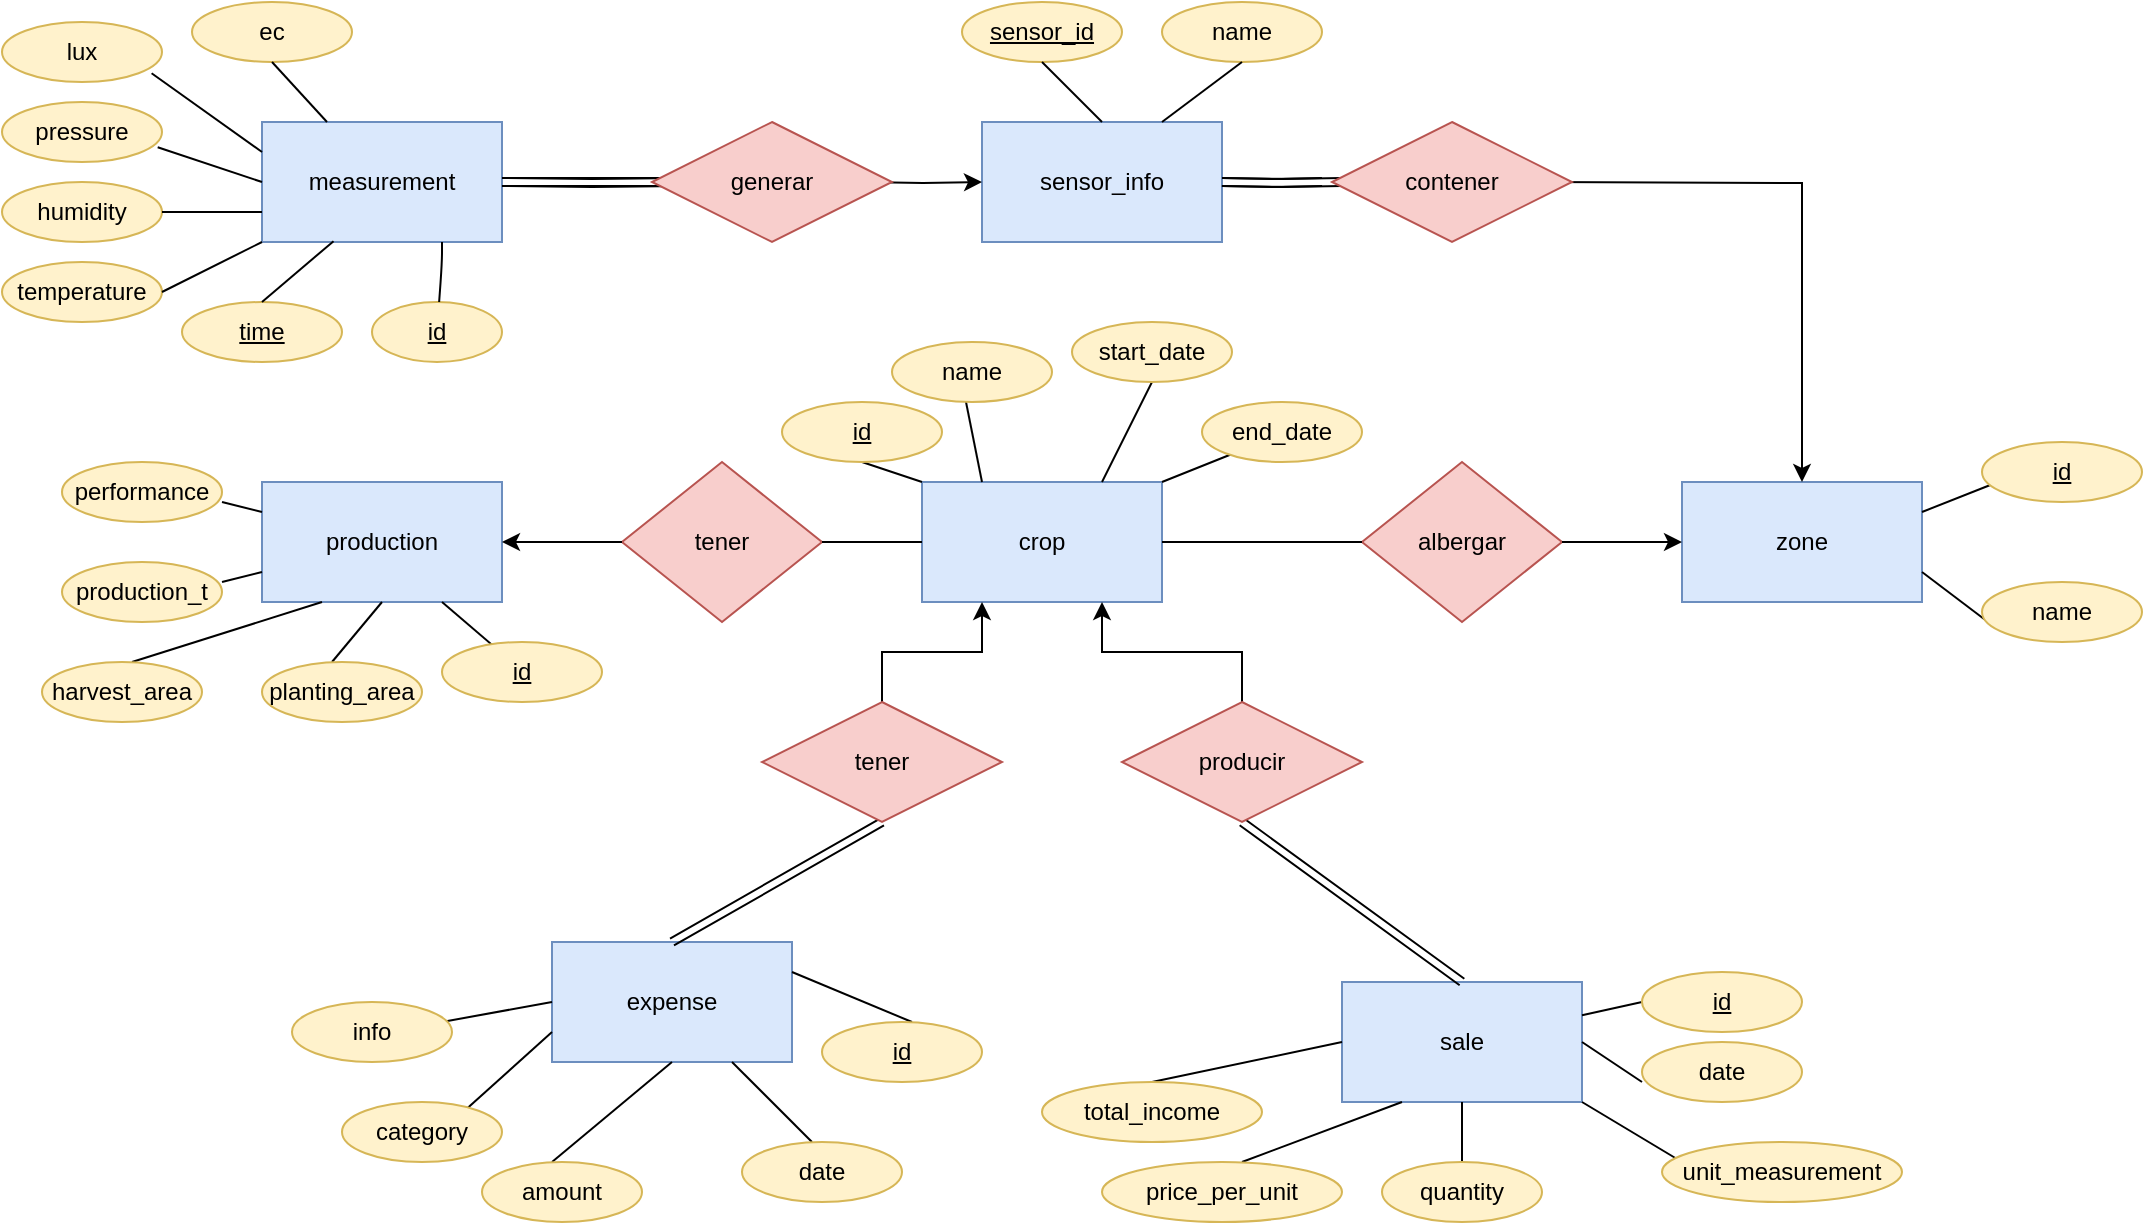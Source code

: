 <mxfile version="14.6.6" type="github">
  <diagram id="R2lEEEUBdFMjLlhIrx00" name="Page-1">
    <mxGraphModel dx="2372" dy="868" grid="1" gridSize="10" guides="1" tooltips="1" connect="1" arrows="1" fold="1" page="1" pageScale="1" pageWidth="850" pageHeight="1100" math="0" shadow="0" extFonts="Permanent Marker^https://fonts.googleapis.com/css?family=Permanent+Marker">
      <root>
        <mxCell id="0" />
        <mxCell id="1" parent="0" />
        <mxCell id="RUyyoqWlrWbae8FdcPIF-3" value="measurement" style="rounded=0;whiteSpace=wrap;html=1;fillColor=#dae8fc;strokeColor=#6c8ebf;" parent="1" vertex="1">
          <mxGeometry x="30" y="70" width="120" height="60" as="geometry" />
        </mxCell>
        <mxCell id="RUyyoqWlrWbae8FdcPIF-4" value="sensor_info" style="rounded=0;whiteSpace=wrap;html=1;fillColor=#dae8fc;strokeColor=#6c8ebf;" parent="1" vertex="1">
          <mxGeometry x="390" y="70" width="120" height="60" as="geometry" />
        </mxCell>
        <mxCell id="RUyyoqWlrWbae8FdcPIF-5" value="tener" style="rhombus;whiteSpace=wrap;html=1;fillColor=#f8cecc;strokeColor=#b85450;" parent="1" vertex="1">
          <mxGeometry x="210" y="240" width="100" height="80" as="geometry" />
        </mxCell>
        <mxCell id="RUyyoqWlrWbae8FdcPIF-138" value="" style="edgeStyle=orthogonalEdgeStyle;shape=link;rounded=0;orthogonalLoop=1;jettySize=auto;html=1;" parent="1" target="RUyyoqWlrWbae8FdcPIF-4" edge="1">
          <mxGeometry relative="1" as="geometry">
            <mxPoint x="570" y="100" as="sourcePoint" />
          </mxGeometry>
        </mxCell>
        <mxCell id="RUyyoqWlrWbae8FdcPIF-7" value="zone" style="rounded=0;whiteSpace=wrap;html=1;fillColor=#dae8fc;strokeColor=#6c8ebf;" parent="1" vertex="1">
          <mxGeometry x="740" y="250" width="120" height="60" as="geometry" />
        </mxCell>
        <mxCell id="RUyyoqWlrWbae8FdcPIF-8" value="sale" style="rounded=0;whiteSpace=wrap;html=1;fillColor=#dae8fc;strokeColor=#6c8ebf;" parent="1" vertex="1">
          <mxGeometry x="570" y="500" width="120" height="60" as="geometry" />
        </mxCell>
        <mxCell id="RUyyoqWlrWbae8FdcPIF-10" value="expense" style="rounded=0;whiteSpace=wrap;html=1;fillColor=#dae8fc;strokeColor=#6c8ebf;" parent="1" vertex="1">
          <mxGeometry x="175" y="480" width="120" height="60" as="geometry" />
        </mxCell>
        <mxCell id="RUyyoqWlrWbae8FdcPIF-11" value="production" style="rounded=0;whiteSpace=wrap;html=1;fillColor=#dae8fc;strokeColor=#6c8ebf;" parent="1" vertex="1">
          <mxGeometry x="30" y="250" width="120" height="60" as="geometry" />
        </mxCell>
        <mxCell id="RUyyoqWlrWbae8FdcPIF-12" value="albergar" style="rhombus;whiteSpace=wrap;html=1;fillColor=#f8cecc;strokeColor=#b85450;" parent="1" vertex="1">
          <mxGeometry x="580" y="240" width="100" height="80" as="geometry" />
        </mxCell>
        <mxCell id="RUyyoqWlrWbae8FdcPIF-9" value="crop" style="rounded=0;whiteSpace=wrap;html=1;fillColor=#dae8fc;strokeColor=#6c8ebf;" parent="1" vertex="1">
          <mxGeometry x="360" y="250" width="120" height="60" as="geometry" />
        </mxCell>
        <mxCell id="RUyyoqWlrWbae8FdcPIF-88" value="" style="endArrow=none;html=1;entryX=0;entryY=0;entryDx=0;entryDy=0;" parent="1" target="RUyyoqWlrWbae8FdcPIF-9" edge="1">
          <mxGeometry width="50" height="50" relative="1" as="geometry">
            <mxPoint x="330" y="240" as="sourcePoint" />
            <mxPoint x="330" y="180" as="targetPoint" />
          </mxGeometry>
        </mxCell>
        <mxCell id="RUyyoqWlrWbae8FdcPIF-89" value="" style="endArrow=none;html=1;entryX=0.25;entryY=0;entryDx=0;entryDy=0;exitX=0.5;exitY=1;exitDx=0;exitDy=0;" parent="1" target="RUyyoqWlrWbae8FdcPIF-9" edge="1">
          <mxGeometry width="50" height="50" relative="1" as="geometry">
            <mxPoint x="380" y="200" as="sourcePoint" />
            <mxPoint x="330" y="180" as="targetPoint" />
          </mxGeometry>
        </mxCell>
        <mxCell id="RUyyoqWlrWbae8FdcPIF-90" value="" style="endArrow=none;html=1;entryX=0.75;entryY=0;entryDx=0;entryDy=0;exitX=0.5;exitY=1;exitDx=0;exitDy=0;" parent="1" target="RUyyoqWlrWbae8FdcPIF-9" edge="1">
          <mxGeometry width="50" height="50" relative="1" as="geometry">
            <mxPoint x="475" y="200" as="sourcePoint" />
            <mxPoint x="330" y="180" as="targetPoint" />
          </mxGeometry>
        </mxCell>
        <mxCell id="RUyyoqWlrWbae8FdcPIF-91" value="" style="endArrow=none;html=1;entryX=1;entryY=0;entryDx=0;entryDy=0;exitX=0.5;exitY=1;exitDx=0;exitDy=0;" parent="1" target="RUyyoqWlrWbae8FdcPIF-9" edge="1">
          <mxGeometry width="50" height="50" relative="1" as="geometry">
            <mxPoint x="530" y="230" as="sourcePoint" />
            <mxPoint x="460" y="260" as="targetPoint" />
          </mxGeometry>
        </mxCell>
        <mxCell id="RUyyoqWlrWbae8FdcPIF-92" value="" style="endArrow=none;html=1;entryX=0;entryY=0.5;entryDx=0;entryDy=0;" parent="1" source="RUyyoqWlrWbae8FdcPIF-8" edge="1">
          <mxGeometry width="50" height="50" relative="1" as="geometry">
            <mxPoint x="690" y="500" as="sourcePoint" />
            <mxPoint x="720" y="510" as="targetPoint" />
          </mxGeometry>
        </mxCell>
        <mxCell id="RUyyoqWlrWbae8FdcPIF-93" value="" style="endArrow=none;html=1;entryX=0;entryY=0.5;entryDx=0;entryDy=0;exitX=1;exitY=0.5;exitDx=0;exitDy=0;" parent="1" source="RUyyoqWlrWbae8FdcPIF-8" edge="1">
          <mxGeometry width="50" height="50" relative="1" as="geometry">
            <mxPoint x="690" y="500" as="sourcePoint" />
            <mxPoint x="720" y="550" as="targetPoint" />
          </mxGeometry>
        </mxCell>
        <mxCell id="RUyyoqWlrWbae8FdcPIF-94" value="" style="endArrow=none;html=1;entryX=0.5;entryY=0;entryDx=0;entryDy=0;exitX=1;exitY=1;exitDx=0;exitDy=0;" parent="1" source="RUyyoqWlrWbae8FdcPIF-8" edge="1">
          <mxGeometry width="50" height="50" relative="1" as="geometry">
            <mxPoint x="690" y="500" as="sourcePoint" />
            <mxPoint x="740" y="590" as="targetPoint" />
          </mxGeometry>
        </mxCell>
        <mxCell id="RUyyoqWlrWbae8FdcPIF-95" value="" style="endArrow=none;html=1;entryX=0.5;entryY=0;entryDx=0;entryDy=0;exitX=0.5;exitY=1;exitDx=0;exitDy=0;" parent="1" source="RUyyoqWlrWbae8FdcPIF-8" edge="1">
          <mxGeometry width="50" height="50" relative="1" as="geometry">
            <mxPoint x="690" y="500" as="sourcePoint" />
            <mxPoint x="630" y="590" as="targetPoint" />
          </mxGeometry>
        </mxCell>
        <mxCell id="RUyyoqWlrWbae8FdcPIF-96" value="" style="endArrow=none;html=1;entryX=0.5;entryY=0;entryDx=0;entryDy=0;exitX=0.25;exitY=1;exitDx=0;exitDy=0;" parent="1" source="RUyyoqWlrWbae8FdcPIF-8" edge="1">
          <mxGeometry width="50" height="50" relative="1" as="geometry">
            <mxPoint x="640" y="570" as="sourcePoint" />
            <mxPoint x="520" y="590" as="targetPoint" />
          </mxGeometry>
        </mxCell>
        <mxCell id="RUyyoqWlrWbae8FdcPIF-97" value="" style="endArrow=none;html=1;entryX=0.5;entryY=0;entryDx=0;entryDy=0;exitX=0;exitY=0.5;exitDx=0;exitDy=0;" parent="1" source="RUyyoqWlrWbae8FdcPIF-8" edge="1">
          <mxGeometry width="50" height="50" relative="1" as="geometry">
            <mxPoint x="610" y="570" as="sourcePoint" />
            <mxPoint x="475" y="550" as="targetPoint" />
          </mxGeometry>
        </mxCell>
        <mxCell id="RUyyoqWlrWbae8FdcPIF-98" value="" style="endArrow=none;html=1;entryX=1;entryY=0.25;entryDx=0;entryDy=0;exitX=0.5;exitY=0;exitDx=0;exitDy=0;" parent="1" target="RUyyoqWlrWbae8FdcPIF-10" edge="1">
          <mxGeometry width="50" height="50" relative="1" as="geometry">
            <mxPoint x="355" y="520" as="sourcePoint" />
            <mxPoint x="285" y="530" as="targetPoint" />
          </mxGeometry>
        </mxCell>
        <mxCell id="RUyyoqWlrWbae8FdcPIF-99" value="" style="endArrow=none;html=1;entryX=0.75;entryY=1;entryDx=0;entryDy=0;exitX=0.5;exitY=0;exitDx=0;exitDy=0;" parent="1" target="RUyyoqWlrWbae8FdcPIF-10" edge="1">
          <mxGeometry width="50" height="50" relative="1" as="geometry">
            <mxPoint x="305" y="580" as="sourcePoint" />
            <mxPoint x="300" y="525" as="targetPoint" />
          </mxGeometry>
        </mxCell>
        <mxCell id="RUyyoqWlrWbae8FdcPIF-100" value="" style="endArrow=none;html=1;entryX=0.5;entryY=1;entryDx=0;entryDy=0;exitX=0.5;exitY=0;exitDx=0;exitDy=0;" parent="1" target="RUyyoqWlrWbae8FdcPIF-10" edge="1">
          <mxGeometry width="50" height="50" relative="1" as="geometry">
            <mxPoint x="175" y="590" as="sourcePoint" />
            <mxPoint x="270" y="570" as="targetPoint" />
          </mxGeometry>
        </mxCell>
        <mxCell id="RUyyoqWlrWbae8FdcPIF-101" value="" style="endArrow=none;html=1;entryX=0;entryY=0.75;entryDx=0;entryDy=0;exitX=1;exitY=0.5;exitDx=0;exitDy=0;" parent="1" target="RUyyoqWlrWbae8FdcPIF-10" edge="1">
          <mxGeometry width="50" height="50" relative="1" as="geometry">
            <mxPoint x="125" y="570" as="sourcePoint" />
            <mxPoint x="240" y="570" as="targetPoint" />
          </mxGeometry>
        </mxCell>
        <mxCell id="RUyyoqWlrWbae8FdcPIF-102" value="" style="endArrow=none;html=1;entryX=0;entryY=0.5;entryDx=0;entryDy=0;exitX=1;exitY=0.5;exitDx=0;exitDy=0;" parent="1" target="RUyyoqWlrWbae8FdcPIF-10" edge="1">
          <mxGeometry width="50" height="50" relative="1" as="geometry">
            <mxPoint x="120" y="520" as="sourcePoint" />
            <mxPoint x="180" y="555" as="targetPoint" />
          </mxGeometry>
        </mxCell>
        <mxCell id="RUyyoqWlrWbae8FdcPIF-103" value="" style="endArrow=none;html=1;entryX=1;entryY=0.75;entryDx=0;entryDy=0;exitX=0.048;exitY=0.687;exitDx=0;exitDy=0;exitPerimeter=0;" parent="1" source="k1XgDmvsSYNOheoFJBOO-23" target="RUyyoqWlrWbae8FdcPIF-7" edge="1">
          <mxGeometry width="50" height="50" relative="1" as="geometry">
            <mxPoint x="970" y="340" as="sourcePoint" />
            <mxPoint x="750" y="220" as="targetPoint" />
          </mxGeometry>
        </mxCell>
        <mxCell id="RUyyoqWlrWbae8FdcPIF-104" value="" style="endArrow=none;html=1;entryX=1;entryY=0.25;entryDx=0;entryDy=0;exitX=0.048;exitY=0.72;exitDx=0;exitDy=0;exitPerimeter=0;" parent="1" source="k1XgDmvsSYNOheoFJBOO-22" target="RUyyoqWlrWbae8FdcPIF-7" edge="1">
          <mxGeometry width="50" height="50" relative="1" as="geometry">
            <mxPoint x="980" y="240" as="sourcePoint" />
            <mxPoint x="810" y="205" as="targetPoint" />
          </mxGeometry>
        </mxCell>
        <mxCell id="RUyyoqWlrWbae8FdcPIF-105" value="" style="endArrow=none;html=1;entryX=0.5;entryY=0;entryDx=0;entryDy=0;exitX=0.75;exitY=1;exitDx=0;exitDy=0;" parent="1" source="RUyyoqWlrWbae8FdcPIF-11" edge="1">
          <mxGeometry width="50" height="50" relative="1" as="geometry">
            <mxPoint x="380" y="420" as="sourcePoint" />
            <mxPoint x="155" y="340" as="targetPoint" />
          </mxGeometry>
        </mxCell>
        <mxCell id="RUyyoqWlrWbae8FdcPIF-106" value="" style="endArrow=none;html=1;entryX=0.5;entryY=0;entryDx=0;entryDy=0;exitX=0.5;exitY=1;exitDx=0;exitDy=0;" parent="1" source="RUyyoqWlrWbae8FdcPIF-11" edge="1">
          <mxGeometry width="50" height="50" relative="1" as="geometry">
            <mxPoint x="130" y="320" as="sourcePoint" />
            <mxPoint x="65" y="340" as="targetPoint" />
          </mxGeometry>
        </mxCell>
        <mxCell id="RUyyoqWlrWbae8FdcPIF-107" value="" style="endArrow=none;html=1;entryX=0.5;entryY=0;entryDx=0;entryDy=0;exitX=0.25;exitY=1;exitDx=0;exitDy=0;" parent="1" source="RUyyoqWlrWbae8FdcPIF-11" edge="1">
          <mxGeometry width="50" height="50" relative="1" as="geometry">
            <mxPoint x="100" y="320" as="sourcePoint" />
            <mxPoint x="-35" y="340" as="targetPoint" />
          </mxGeometry>
        </mxCell>
        <mxCell id="RUyyoqWlrWbae8FdcPIF-108" value="" style="endArrow=none;html=1;entryX=1;entryY=0.5;entryDx=0;entryDy=0;exitX=0;exitY=0.75;exitDx=0;exitDy=0;" parent="1" source="RUyyoqWlrWbae8FdcPIF-11" edge="1">
          <mxGeometry width="50" height="50" relative="1" as="geometry">
            <mxPoint x="70" y="320" as="sourcePoint" />
            <mxPoint x="10" y="300" as="targetPoint" />
          </mxGeometry>
        </mxCell>
        <mxCell id="RUyyoqWlrWbae8FdcPIF-109" value="" style="endArrow=none;html=1;entryX=1;entryY=0.5;entryDx=0;entryDy=0;exitX=0;exitY=0.25;exitDx=0;exitDy=0;" parent="1" source="RUyyoqWlrWbae8FdcPIF-11" edge="1">
          <mxGeometry width="50" height="50" relative="1" as="geometry">
            <mxPoint x="70" y="320" as="sourcePoint" />
            <mxPoint x="10" y="260" as="targetPoint" />
          </mxGeometry>
        </mxCell>
        <mxCell id="RUyyoqWlrWbae8FdcPIF-110" value="" style="endArrow=none;html=1;entryX=0;entryY=0.5;entryDx=0;entryDy=0;exitX=1;exitY=0.5;exitDx=0;exitDy=0;" parent="1" source="RUyyoqWlrWbae8FdcPIF-9" target="RUyyoqWlrWbae8FdcPIF-12" edge="1">
          <mxGeometry width="50" height="50" relative="1" as="geometry">
            <mxPoint x="690" y="290" as="sourcePoint" />
            <mxPoint x="750" y="220" as="targetPoint" />
          </mxGeometry>
        </mxCell>
        <mxCell id="RUyyoqWlrWbae8FdcPIF-119" value="" style="endArrow=classic;html=1;exitX=1;exitY=0.5;exitDx=0;exitDy=0;entryX=0;entryY=0.5;entryDx=0;entryDy=0;" parent="1" source="RUyyoqWlrWbae8FdcPIF-12" target="RUyyoqWlrWbae8FdcPIF-7" edge="1">
          <mxGeometry width="50" height="50" relative="1" as="geometry">
            <mxPoint x="350" y="310" as="sourcePoint" />
            <mxPoint x="809" y="280" as="targetPoint" />
          </mxGeometry>
        </mxCell>
        <mxCell id="RUyyoqWlrWbae8FdcPIF-126" value="" style="edgeStyle=orthogonalEdgeStyle;rounded=0;orthogonalLoop=1;jettySize=auto;html=1;entryX=0.25;entryY=1;entryDx=0;entryDy=0;exitX=0.5;exitY=0;exitDx=0;exitDy=0;" parent="1" source="k1XgDmvsSYNOheoFJBOO-7" target="RUyyoqWlrWbae8FdcPIF-9" edge="1">
          <mxGeometry relative="1" as="geometry">
            <mxPoint x="340" y="360" as="sourcePoint" />
          </mxGeometry>
        </mxCell>
        <mxCell id="RUyyoqWlrWbae8FdcPIF-127" value="" style="edgeStyle=orthogonalEdgeStyle;rounded=0;orthogonalLoop=1;jettySize=auto;html=1;entryX=0.75;entryY=1;entryDx=0;entryDy=0;exitX=0.5;exitY=0;exitDx=0;exitDy=0;" parent="1" source="k1XgDmvsSYNOheoFJBOO-8" target="RUyyoqWlrWbae8FdcPIF-9" edge="1">
          <mxGeometry relative="1" as="geometry">
            <mxPoint x="530" y="360" as="sourcePoint" />
            <mxPoint x="430" y="320" as="targetPoint" />
          </mxGeometry>
        </mxCell>
        <mxCell id="RUyyoqWlrWbae8FdcPIF-128" value="" style="endArrow=none;html=1;entryX=0;entryY=0.5;entryDx=0;entryDy=0;exitX=1;exitY=0.5;exitDx=0;exitDy=0;" parent="1" source="RUyyoqWlrWbae8FdcPIF-5" target="RUyyoqWlrWbae8FdcPIF-9" edge="1">
          <mxGeometry width="50" height="50" relative="1" as="geometry">
            <mxPoint x="490" y="290" as="sourcePoint" />
            <mxPoint x="590" y="290" as="targetPoint" />
          </mxGeometry>
        </mxCell>
        <mxCell id="RUyyoqWlrWbae8FdcPIF-129" value="" style="edgeStyle=orthogonalEdgeStyle;rounded=0;orthogonalLoop=1;jettySize=auto;html=1;entryX=1;entryY=0.5;entryDx=0;entryDy=0;exitX=0;exitY=0.5;exitDx=0;exitDy=0;" parent="1" source="RUyyoqWlrWbae8FdcPIF-5" target="RUyyoqWlrWbae8FdcPIF-11" edge="1">
          <mxGeometry relative="1" as="geometry">
            <mxPoint x="350" y="370" as="sourcePoint" />
            <mxPoint x="400" y="320" as="targetPoint" />
          </mxGeometry>
        </mxCell>
        <mxCell id="RUyyoqWlrWbae8FdcPIF-130" value="" style="endArrow=none;html=1;entryX=0;entryY=0.5;entryDx=0;entryDy=0;exitX=1;exitY=0.5;exitDx=0;exitDy=0;shape=link;" parent="1" source="RUyyoqWlrWbae8FdcPIF-3" edge="1">
          <mxGeometry width="50" height="50" relative="1" as="geometry">
            <mxPoint x="490" y="290" as="sourcePoint" />
            <mxPoint x="230" y="100" as="targetPoint" />
          </mxGeometry>
        </mxCell>
        <mxCell id="RUyyoqWlrWbae8FdcPIF-132" value="" style="edgeStyle=orthogonalEdgeStyle;rounded=0;orthogonalLoop=1;jettySize=auto;html=1;entryX=0;entryY=0.5;entryDx=0;entryDy=0;exitX=1;exitY=0.5;exitDx=0;exitDy=0;" parent="1" target="RUyyoqWlrWbae8FdcPIF-4" edge="1">
          <mxGeometry relative="1" as="geometry">
            <mxPoint x="330" y="100" as="sourcePoint" />
            <mxPoint x="400" y="320" as="targetPoint" />
          </mxGeometry>
        </mxCell>
        <mxCell id="RUyyoqWlrWbae8FdcPIF-133" value="" style="edgeStyle=orthogonalEdgeStyle;rounded=0;orthogonalLoop=1;jettySize=auto;html=1;entryX=0.5;entryY=0;entryDx=0;entryDy=0;exitX=1;exitY=0.5;exitDx=0;exitDy=0;" parent="1" target="RUyyoqWlrWbae8FdcPIF-7" edge="1">
          <mxGeometry relative="1" as="geometry">
            <mxPoint x="670" y="100" as="sourcePoint" />
            <mxPoint x="400" y="110" as="targetPoint" />
          </mxGeometry>
        </mxCell>
        <mxCell id="RUyyoqWlrWbae8FdcPIF-134" value="" style="endArrow=none;html=1;entryX=0.5;entryY=1;entryDx=0;entryDy=0;exitX=0.5;exitY=0;exitDx=0;exitDy=0;shape=link;" parent="1" source="RUyyoqWlrWbae8FdcPIF-10" edge="1">
          <mxGeometry width="50" height="50" relative="1" as="geometry">
            <mxPoint x="320" y="290" as="sourcePoint" />
            <mxPoint x="340" y="420" as="targetPoint" />
          </mxGeometry>
        </mxCell>
        <mxCell id="RUyyoqWlrWbae8FdcPIF-135" value="" style="endArrow=none;html=1;entryX=0.5;entryY=1;entryDx=0;entryDy=0;exitX=0.5;exitY=0;exitDx=0;exitDy=0;shape=link;" parent="1" source="RUyyoqWlrWbae8FdcPIF-8" target="k1XgDmvsSYNOheoFJBOO-8" edge="1">
          <mxGeometry width="50" height="50" relative="1" as="geometry">
            <mxPoint x="240" y="510" as="sourcePoint" />
            <mxPoint x="530" y="420" as="targetPoint" />
          </mxGeometry>
        </mxCell>
        <mxCell id="RUyyoqWlrWbae8FdcPIF-141" value="" style="edgeStyle=orthogonalEdgeStyle;shape=link;rounded=0;orthogonalLoop=1;jettySize=auto;html=1;exitX=0;exitY=0.5;exitDx=0;exitDy=0;" parent="1" target="RUyyoqWlrWbae8FdcPIF-3" edge="1">
          <mxGeometry relative="1" as="geometry">
            <mxPoint x="240" y="100" as="sourcePoint" />
          </mxGeometry>
        </mxCell>
        <mxCell id="RUyyoqWlrWbae8FdcPIF-142" value="" style="edgeStyle=orthogonalEdgeStyle;shape=link;rounded=0;orthogonalLoop=1;jettySize=auto;html=1;exitX=0;exitY=0.5;exitDx=0;exitDy=0;" parent="1" target="RUyyoqWlrWbae8FdcPIF-4" edge="1">
          <mxGeometry relative="1" as="geometry">
            <mxPoint x="560" y="100" as="sourcePoint" />
          </mxGeometry>
        </mxCell>
        <mxCell id="k1XgDmvsSYNOheoFJBOO-4" value="generar" style="shape=rhombus;perimeter=rhombusPerimeter;whiteSpace=wrap;html=1;align=center;fillColor=#f8cecc;strokeColor=#b85450;" vertex="1" parent="1">
          <mxGeometry x="225" y="70" width="120" height="60" as="geometry" />
        </mxCell>
        <mxCell id="k1XgDmvsSYNOheoFJBOO-6" value="contener" style="shape=rhombus;perimeter=rhombusPerimeter;whiteSpace=wrap;html=1;align=center;fillColor=#f8cecc;strokeColor=#b85450;" vertex="1" parent="1">
          <mxGeometry x="565" y="70" width="120" height="60" as="geometry" />
        </mxCell>
        <mxCell id="k1XgDmvsSYNOheoFJBOO-7" value="tener" style="shape=rhombus;perimeter=rhombusPerimeter;whiteSpace=wrap;html=1;align=center;fillColor=#f8cecc;strokeColor=#b85450;" vertex="1" parent="1">
          <mxGeometry x="280" y="360" width="120" height="60" as="geometry" />
        </mxCell>
        <mxCell id="k1XgDmvsSYNOheoFJBOO-8" value="producir" style="shape=rhombus;perimeter=rhombusPerimeter;whiteSpace=wrap;html=1;align=center;fillColor=#f8cecc;strokeColor=#b85450;" vertex="1" parent="1">
          <mxGeometry x="460" y="360" width="120" height="60" as="geometry" />
        </mxCell>
        <mxCell id="k1XgDmvsSYNOheoFJBOO-9" value="id" style="ellipse;whiteSpace=wrap;html=1;align=center;fontStyle=4;fillColor=#fff2cc;strokeColor=#d6b656;" vertex="1" parent="1">
          <mxGeometry x="85" y="160" width="65" height="30" as="geometry" />
        </mxCell>
        <mxCell id="k1XgDmvsSYNOheoFJBOO-10" value="temperature" style="ellipse;whiteSpace=wrap;html=1;align=center;fillColor=#fff2cc;strokeColor=#d6b656;" vertex="1" parent="1">
          <mxGeometry x="-100" y="140" width="80" height="30" as="geometry" />
        </mxCell>
        <mxCell id="k1XgDmvsSYNOheoFJBOO-11" value="time" style="ellipse;whiteSpace=wrap;html=1;align=center;fontStyle=4;fillColor=#fff2cc;strokeColor=#d6b656;" vertex="1" parent="1">
          <mxGeometry x="-10" y="160" width="80" height="30" as="geometry" />
        </mxCell>
        <mxCell id="k1XgDmvsSYNOheoFJBOO-13" value="humidity" style="ellipse;whiteSpace=wrap;html=1;align=center;fillColor=#fff2cc;strokeColor=#d6b656;" vertex="1" parent="1">
          <mxGeometry x="-100" y="100" width="80" height="30" as="geometry" />
        </mxCell>
        <mxCell id="k1XgDmvsSYNOheoFJBOO-15" value="pressure" style="ellipse;whiteSpace=wrap;html=1;align=center;fillColor=#fff2cc;strokeColor=#d6b656;" vertex="1" parent="1">
          <mxGeometry x="-100" y="60" width="80" height="30" as="geometry" />
        </mxCell>
        <mxCell id="k1XgDmvsSYNOheoFJBOO-16" value="lux" style="ellipse;whiteSpace=wrap;html=1;align=center;fillColor=#fff2cc;strokeColor=#d6b656;" vertex="1" parent="1">
          <mxGeometry x="-100" y="20" width="80" height="30" as="geometry" />
        </mxCell>
        <mxCell id="k1XgDmvsSYNOheoFJBOO-17" value="ec" style="ellipse;whiteSpace=wrap;html=1;align=center;fillColor=#fff2cc;strokeColor=#d6b656;" vertex="1" parent="1">
          <mxGeometry x="-5" y="10" width="80" height="30" as="geometry" />
        </mxCell>
        <mxCell id="k1XgDmvsSYNOheoFJBOO-18" value="sensor_id" style="ellipse;whiteSpace=wrap;html=1;align=center;fontStyle=4;fillColor=#fff2cc;strokeColor=#d6b656;" vertex="1" parent="1">
          <mxGeometry x="380" y="10" width="80" height="30" as="geometry" />
        </mxCell>
        <mxCell id="k1XgDmvsSYNOheoFJBOO-19" value="name" style="ellipse;whiteSpace=wrap;html=1;align=center;fillColor=#fff2cc;strokeColor=#d6b656;" vertex="1" parent="1">
          <mxGeometry x="480" y="10" width="80" height="30" as="geometry" />
        </mxCell>
        <mxCell id="k1XgDmvsSYNOheoFJBOO-22" value="id" style="ellipse;whiteSpace=wrap;html=1;align=center;fontStyle=4;fillColor=#fff2cc;strokeColor=#d6b656;" vertex="1" parent="1">
          <mxGeometry x="890" y="230" width="80" height="30" as="geometry" />
        </mxCell>
        <mxCell id="k1XgDmvsSYNOheoFJBOO-23" value="name" style="ellipse;whiteSpace=wrap;html=1;align=center;fillColor=#fff2cc;strokeColor=#d6b656;" vertex="1" parent="1">
          <mxGeometry x="890" y="300" width="80" height="30" as="geometry" />
        </mxCell>
        <mxCell id="k1XgDmvsSYNOheoFJBOO-24" value="id" style="ellipse;whiteSpace=wrap;html=1;align=center;fontStyle=4;fillColor=#fff2cc;strokeColor=#d6b656;" vertex="1" parent="1">
          <mxGeometry x="290" y="210" width="80" height="30" as="geometry" />
        </mxCell>
        <mxCell id="k1XgDmvsSYNOheoFJBOO-25" value="name" style="ellipse;whiteSpace=wrap;html=1;align=center;fillColor=#fff2cc;strokeColor=#d6b656;" vertex="1" parent="1">
          <mxGeometry x="345" y="180" width="80" height="30" as="geometry" />
        </mxCell>
        <mxCell id="k1XgDmvsSYNOheoFJBOO-26" value="start_date" style="ellipse;whiteSpace=wrap;html=1;align=center;fillColor=#fff2cc;strokeColor=#d6b656;" vertex="1" parent="1">
          <mxGeometry x="435" y="170" width="80" height="30" as="geometry" />
        </mxCell>
        <mxCell id="k1XgDmvsSYNOheoFJBOO-27" value="end_date" style="ellipse;whiteSpace=wrap;html=1;align=center;fillColor=#fff2cc;strokeColor=#d6b656;" vertex="1" parent="1">
          <mxGeometry x="500" y="210" width="80" height="30" as="geometry" />
        </mxCell>
        <mxCell id="k1XgDmvsSYNOheoFJBOO-28" value="id" style="ellipse;whiteSpace=wrap;html=1;align=center;fontStyle=4;fillColor=#fff2cc;strokeColor=#d6b656;" vertex="1" parent="1">
          <mxGeometry x="120" y="330" width="80" height="30" as="geometry" />
        </mxCell>
        <mxCell id="k1XgDmvsSYNOheoFJBOO-29" value="planting_area" style="ellipse;whiteSpace=wrap;html=1;align=center;fillColor=#fff2cc;strokeColor=#d6b656;" vertex="1" parent="1">
          <mxGeometry x="30" y="340" width="80" height="30" as="geometry" />
        </mxCell>
        <mxCell id="k1XgDmvsSYNOheoFJBOO-30" value="harvest_area" style="ellipse;whiteSpace=wrap;html=1;align=center;fillColor=#fff2cc;strokeColor=#d6b656;" vertex="1" parent="1">
          <mxGeometry x="-80" y="340" width="80" height="30" as="geometry" />
        </mxCell>
        <mxCell id="k1XgDmvsSYNOheoFJBOO-31" value="production_t" style="ellipse;whiteSpace=wrap;html=1;align=center;fillColor=#fff2cc;strokeColor=#d6b656;" vertex="1" parent="1">
          <mxGeometry x="-70" y="290" width="80" height="30" as="geometry" />
        </mxCell>
        <mxCell id="k1XgDmvsSYNOheoFJBOO-32" value="performance" style="ellipse;whiteSpace=wrap;html=1;align=center;fillColor=#fff2cc;strokeColor=#d6b656;" vertex="1" parent="1">
          <mxGeometry x="-70" y="240" width="80" height="30" as="geometry" />
        </mxCell>
        <mxCell id="k1XgDmvsSYNOheoFJBOO-33" value="id" style="ellipse;whiteSpace=wrap;html=1;align=center;fontStyle=4;fillColor=#fff2cc;strokeColor=#d6b656;" vertex="1" parent="1">
          <mxGeometry x="720" y="495" width="80" height="30" as="geometry" />
        </mxCell>
        <mxCell id="k1XgDmvsSYNOheoFJBOO-34" value="date" style="ellipse;whiteSpace=wrap;html=1;align=center;fillColor=#fff2cc;strokeColor=#d6b656;" vertex="1" parent="1">
          <mxGeometry x="720" y="530" width="80" height="30" as="geometry" />
        </mxCell>
        <mxCell id="k1XgDmvsSYNOheoFJBOO-35" value="unit_measurement" style="ellipse;whiteSpace=wrap;html=1;align=center;fillColor=#fff2cc;strokeColor=#d6b656;" vertex="1" parent="1">
          <mxGeometry x="730" y="580" width="120" height="30" as="geometry" />
        </mxCell>
        <mxCell id="k1XgDmvsSYNOheoFJBOO-36" value="quantity" style="ellipse;whiteSpace=wrap;html=1;align=center;fillColor=#fff2cc;strokeColor=#d6b656;" vertex="1" parent="1">
          <mxGeometry x="590" y="590" width="80" height="30" as="geometry" />
        </mxCell>
        <mxCell id="k1XgDmvsSYNOheoFJBOO-37" value="price_per_unit" style="ellipse;whiteSpace=wrap;html=1;align=center;fillColor=#fff2cc;strokeColor=#d6b656;" vertex="1" parent="1">
          <mxGeometry x="450" y="590" width="120" height="30" as="geometry" />
        </mxCell>
        <mxCell id="k1XgDmvsSYNOheoFJBOO-38" value="total_income" style="ellipse;whiteSpace=wrap;html=1;align=center;fillColor=#fff2cc;strokeColor=#d6b656;" vertex="1" parent="1">
          <mxGeometry x="420" y="550" width="110" height="30" as="geometry" />
        </mxCell>
        <mxCell id="k1XgDmvsSYNOheoFJBOO-39" value="id" style="ellipse;whiteSpace=wrap;html=1;align=center;fontStyle=4;fillColor=#fff2cc;strokeColor=#d6b656;" vertex="1" parent="1">
          <mxGeometry x="310" y="520" width="80" height="30" as="geometry" />
        </mxCell>
        <mxCell id="k1XgDmvsSYNOheoFJBOO-40" value="date" style="ellipse;whiteSpace=wrap;html=1;align=center;fillColor=#fff2cc;strokeColor=#d6b656;" vertex="1" parent="1">
          <mxGeometry x="270" y="580" width="80" height="30" as="geometry" />
        </mxCell>
        <mxCell id="k1XgDmvsSYNOheoFJBOO-41" value="amount" style="ellipse;whiteSpace=wrap;html=1;align=center;fillColor=#fff2cc;strokeColor=#d6b656;" vertex="1" parent="1">
          <mxGeometry x="140" y="590" width="80" height="30" as="geometry" />
        </mxCell>
        <mxCell id="k1XgDmvsSYNOheoFJBOO-42" value="category" style="ellipse;whiteSpace=wrap;html=1;align=center;fillColor=#fff2cc;strokeColor=#d6b656;" vertex="1" parent="1">
          <mxGeometry x="70" y="560" width="80" height="30" as="geometry" />
        </mxCell>
        <mxCell id="k1XgDmvsSYNOheoFJBOO-43" value="info" style="ellipse;whiteSpace=wrap;html=1;align=center;fillColor=#fff2cc;strokeColor=#d6b656;" vertex="1" parent="1">
          <mxGeometry x="45" y="510" width="80" height="30" as="geometry" />
        </mxCell>
        <mxCell id="k1XgDmvsSYNOheoFJBOO-45" value="" style="endArrow=none;html=1;entryX=0.75;entryY=0;entryDx=0;entryDy=0;exitX=0.5;exitY=1;exitDx=0;exitDy=0;" edge="1" parent="1" source="k1XgDmvsSYNOheoFJBOO-19" target="RUyyoqWlrWbae8FdcPIF-4">
          <mxGeometry width="50" height="50" relative="1" as="geometry">
            <mxPoint x="990" y="250" as="sourcePoint" />
            <mxPoint x="940" y="275" as="targetPoint" />
            <Array as="points" />
          </mxGeometry>
        </mxCell>
        <mxCell id="k1XgDmvsSYNOheoFJBOO-46" value="" style="endArrow=none;html=1;entryX=0.5;entryY=0;entryDx=0;entryDy=0;exitX=0.5;exitY=1;exitDx=0;exitDy=0;" edge="1" parent="1" source="k1XgDmvsSYNOheoFJBOO-18" target="RUyyoqWlrWbae8FdcPIF-4">
          <mxGeometry width="50" height="50" relative="1" as="geometry">
            <mxPoint x="530" y="50" as="sourcePoint" />
            <mxPoint x="490" y="80" as="targetPoint" />
            <Array as="points" />
          </mxGeometry>
        </mxCell>
        <mxCell id="k1XgDmvsSYNOheoFJBOO-47" value="" style="endArrow=none;html=1;exitX=0.75;exitY=1;exitDx=0;exitDy=0;" edge="1" parent="1" source="RUyyoqWlrWbae8FdcPIF-3" target="k1XgDmvsSYNOheoFJBOO-9">
          <mxGeometry width="50" height="50" relative="1" as="geometry">
            <mxPoint x="430" y="50" as="sourcePoint" />
            <mxPoint x="460" y="80" as="targetPoint" />
            <Array as="points">
              <mxPoint x="120" y="140" />
            </Array>
          </mxGeometry>
        </mxCell>
        <mxCell id="k1XgDmvsSYNOheoFJBOO-51" value="" style="endArrow=none;html=1;entryX=0.5;entryY=0;entryDx=0;entryDy=0;exitX=0.298;exitY=0.993;exitDx=0;exitDy=0;exitPerimeter=0;" edge="1" parent="1" source="RUyyoqWlrWbae8FdcPIF-3" target="k1XgDmvsSYNOheoFJBOO-11">
          <mxGeometry width="50" height="50" relative="1" as="geometry">
            <mxPoint x="430" y="50" as="sourcePoint" />
            <mxPoint x="460" y="80" as="targetPoint" />
            <Array as="points" />
          </mxGeometry>
        </mxCell>
        <mxCell id="k1XgDmvsSYNOheoFJBOO-52" value="" style="endArrow=none;html=1;entryX=1;entryY=0.5;entryDx=0;entryDy=0;exitX=0;exitY=1;exitDx=0;exitDy=0;" edge="1" parent="1" source="RUyyoqWlrWbae8FdcPIF-3" target="k1XgDmvsSYNOheoFJBOO-10">
          <mxGeometry width="50" height="50" relative="1" as="geometry">
            <mxPoint x="75.76" y="139.58" as="sourcePoint" />
            <mxPoint x="40" y="170" as="targetPoint" />
            <Array as="points" />
          </mxGeometry>
        </mxCell>
        <mxCell id="k1XgDmvsSYNOheoFJBOO-53" value="" style="endArrow=none;html=1;entryX=1;entryY=0.5;entryDx=0;entryDy=0;exitX=0;exitY=0.75;exitDx=0;exitDy=0;" edge="1" parent="1" source="RUyyoqWlrWbae8FdcPIF-3" target="k1XgDmvsSYNOheoFJBOO-13">
          <mxGeometry width="50" height="50" relative="1" as="geometry">
            <mxPoint x="40" y="140" as="sourcePoint" />
            <mxPoint x="-10" y="165" as="targetPoint" />
            <Array as="points" />
          </mxGeometry>
        </mxCell>
        <mxCell id="k1XgDmvsSYNOheoFJBOO-54" value="" style="endArrow=none;html=1;entryX=0.973;entryY=0.754;entryDx=0;entryDy=0;exitX=0;exitY=0.5;exitDx=0;exitDy=0;entryPerimeter=0;" edge="1" parent="1" source="RUyyoqWlrWbae8FdcPIF-3" target="k1XgDmvsSYNOheoFJBOO-15">
          <mxGeometry width="50" height="50" relative="1" as="geometry">
            <mxPoint x="40" y="125" as="sourcePoint" />
            <mxPoint x="-10" y="125" as="targetPoint" />
            <Array as="points" />
          </mxGeometry>
        </mxCell>
        <mxCell id="k1XgDmvsSYNOheoFJBOO-55" value="" style="endArrow=none;html=1;entryX=0.935;entryY=0.854;entryDx=0;entryDy=0;exitX=0;exitY=0.25;exitDx=0;exitDy=0;entryPerimeter=0;" edge="1" parent="1" source="RUyyoqWlrWbae8FdcPIF-3" target="k1XgDmvsSYNOheoFJBOO-16">
          <mxGeometry width="50" height="50" relative="1" as="geometry">
            <mxPoint x="40" y="110" as="sourcePoint" />
            <mxPoint x="-12.16" y="92.62" as="targetPoint" />
            <Array as="points" />
          </mxGeometry>
        </mxCell>
        <mxCell id="k1XgDmvsSYNOheoFJBOO-56" value="" style="endArrow=none;html=1;entryX=0.5;entryY=1;entryDx=0;entryDy=0;" edge="1" parent="1" source="RUyyoqWlrWbae8FdcPIF-3" target="k1XgDmvsSYNOheoFJBOO-17">
          <mxGeometry width="50" height="50" relative="1" as="geometry">
            <mxPoint x="40" y="95" as="sourcePoint" />
            <mxPoint x="-15.2" y="55.62" as="targetPoint" />
            <Array as="points" />
          </mxGeometry>
        </mxCell>
      </root>
    </mxGraphModel>
  </diagram>
</mxfile>
